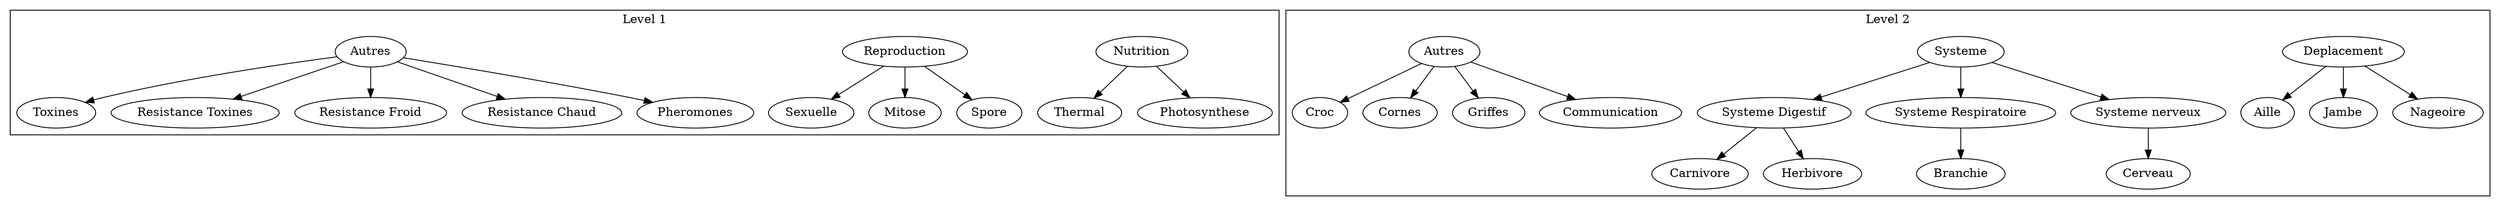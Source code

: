 digraph A {

  subgraph cluster_level1 {
    label="Level 1";
    Nutrition->Thermal;
    Nutrition->Photosynthese;

    Reproduction->Sexuelle;
    Reproduction->Mitose;
    Reproduction->Spore;

    Autres->Toxines;
    Autres->"Resistance Toxines";
    Autres->"Resistance Froid";
    Autres->"Resistance Chaud";
    Autres->Pheromones;
  }

  subgraph cluster_level2 {
    label="Level 2";
    Deplacement->Aille;
    Deplacement->Jambe;
    Deplacement->Nageoire;

    Systeme->"Systeme Digestif"->Carnivore;
    "Systeme Digestif"->Herbivore;
    Systeme->"Systeme Respiratoire"->Branchie;
    Systeme->"Systeme nerveux"->Cerveau;

    autres2[label="Autres"];
    autres2->Croc;
    autres2->Cornes;
    autres2->Griffes;
    autres2->Communication;
  }
}
